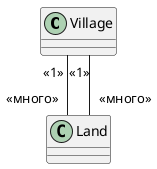 @startuml

skinparam linetype ortho

!startsub Land
Village "<<1>>" -- "<<много>>" Land
!endsub

!startsub Village
Village "<<1>>" -- "<<много>>" Land
!endsub


@enduml